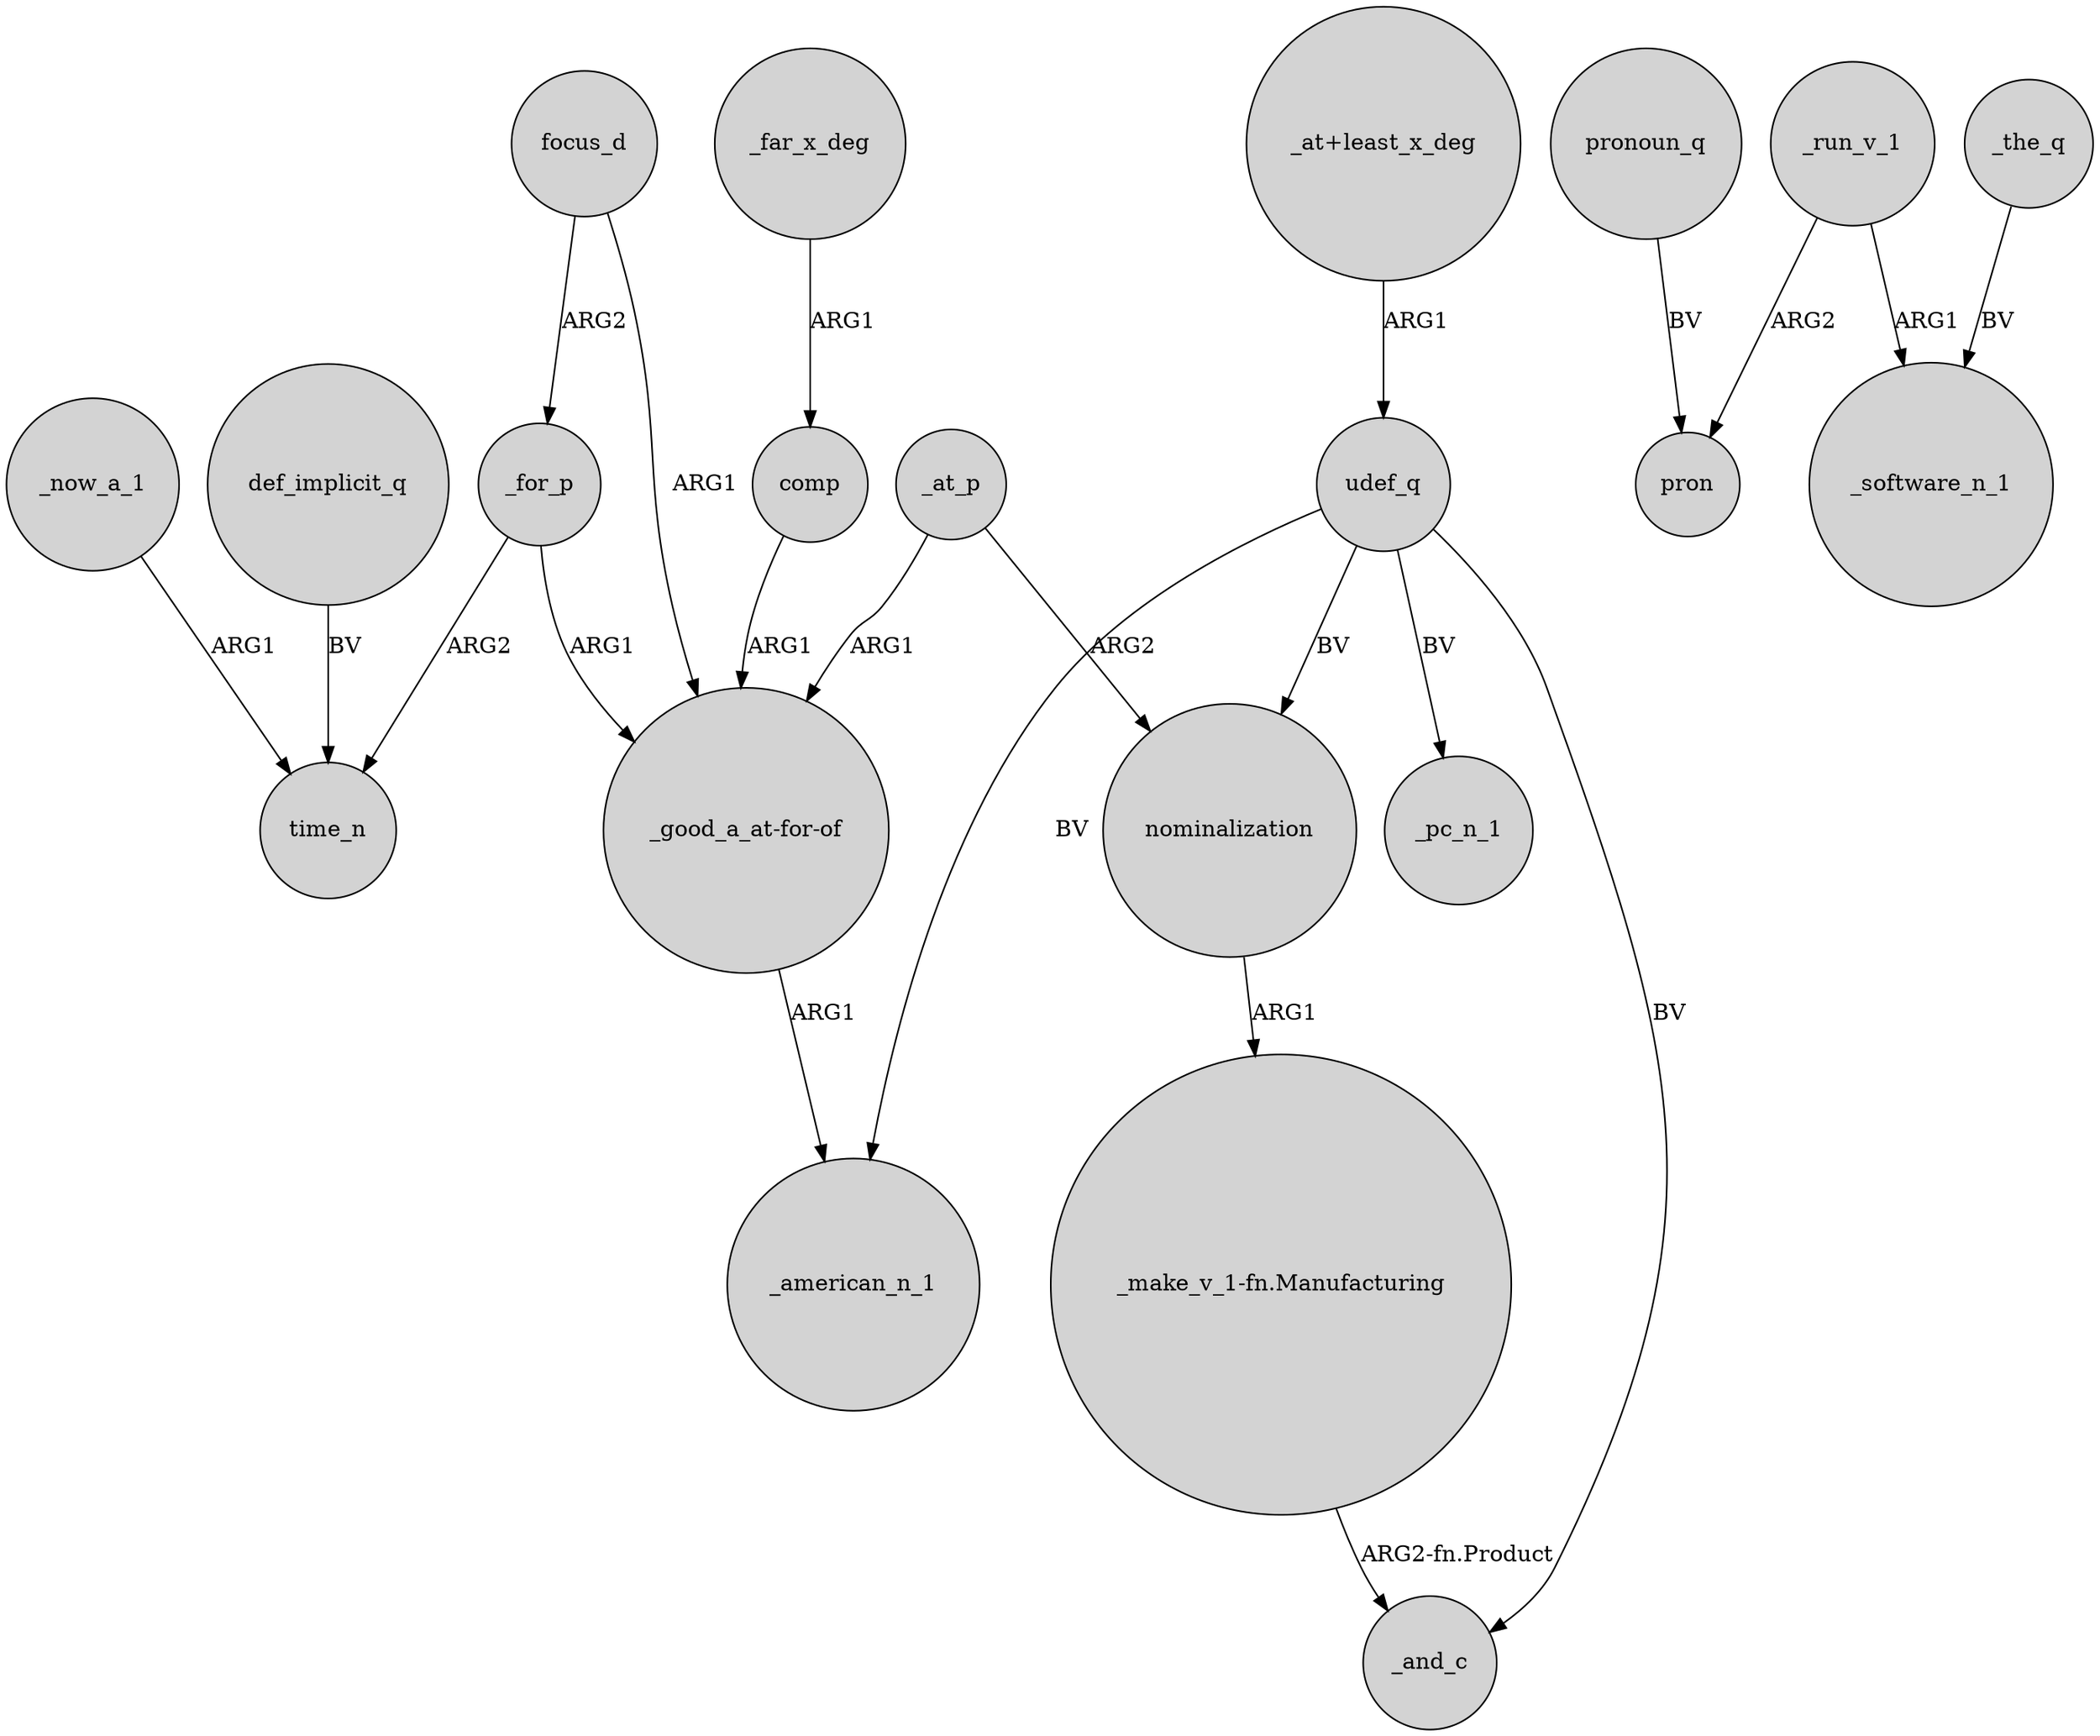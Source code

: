 digraph {
	node [shape=circle style=filled]
	nominalization -> "_make_v_1-fn.Manufacturing" [label=ARG1]
	_run_v_1 -> pron [label=ARG2]
	_for_p -> time_n [label=ARG2]
	comp -> "_good_a_at-for-of" [label=ARG1]
	udef_q -> _pc_n_1 [label=BV]
	focus_d -> _for_p [label=ARG2]
	_the_q -> _software_n_1 [label=BV]
	_run_v_1 -> _software_n_1 [label=ARG1]
	"_at+least_x_deg" -> udef_q [label=ARG1]
	pronoun_q -> pron [label=BV]
	"_good_a_at-for-of" -> _american_n_1 [label=ARG1]
	_now_a_1 -> time_n [label=ARG1]
	"_make_v_1-fn.Manufacturing" -> _and_c [label="ARG2-fn.Product"]
	udef_q -> nominalization [label=BV]
	udef_q -> _american_n_1 [label=BV]
	_at_p -> nominalization [label=ARG2]
	focus_d -> "_good_a_at-for-of" [label=ARG1]
	_far_x_deg -> comp [label=ARG1]
	_at_p -> "_good_a_at-for-of" [label=ARG1]
	_for_p -> "_good_a_at-for-of" [label=ARG1]
	udef_q -> _and_c [label=BV]
	def_implicit_q -> time_n [label=BV]
}

